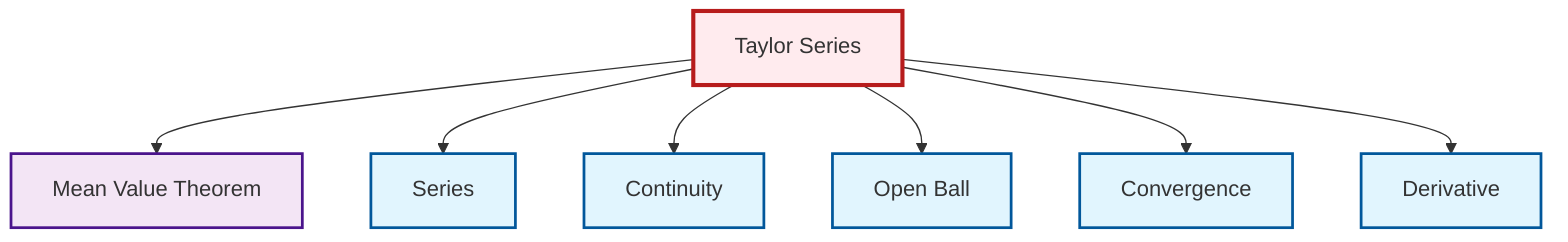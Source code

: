 graph TD
    classDef definition fill:#e1f5fe,stroke:#01579b,stroke-width:2px
    classDef theorem fill:#f3e5f5,stroke:#4a148c,stroke-width:2px
    classDef axiom fill:#fff3e0,stroke:#e65100,stroke-width:2px
    classDef example fill:#e8f5e9,stroke:#1b5e20,stroke-width:2px
    classDef current fill:#ffebee,stroke:#b71c1c,stroke-width:3px
    thm-taylor-series["Taylor Series"]:::theorem
    def-continuity["Continuity"]:::definition
    def-series["Series"]:::definition
    thm-mean-value["Mean Value Theorem"]:::theorem
    def-convergence["Convergence"]:::definition
    def-derivative["Derivative"]:::definition
    def-open-ball["Open Ball"]:::definition
    thm-taylor-series --> thm-mean-value
    thm-taylor-series --> def-series
    thm-taylor-series --> def-continuity
    thm-taylor-series --> def-open-ball
    thm-taylor-series --> def-convergence
    thm-taylor-series --> def-derivative
    class thm-taylor-series current
